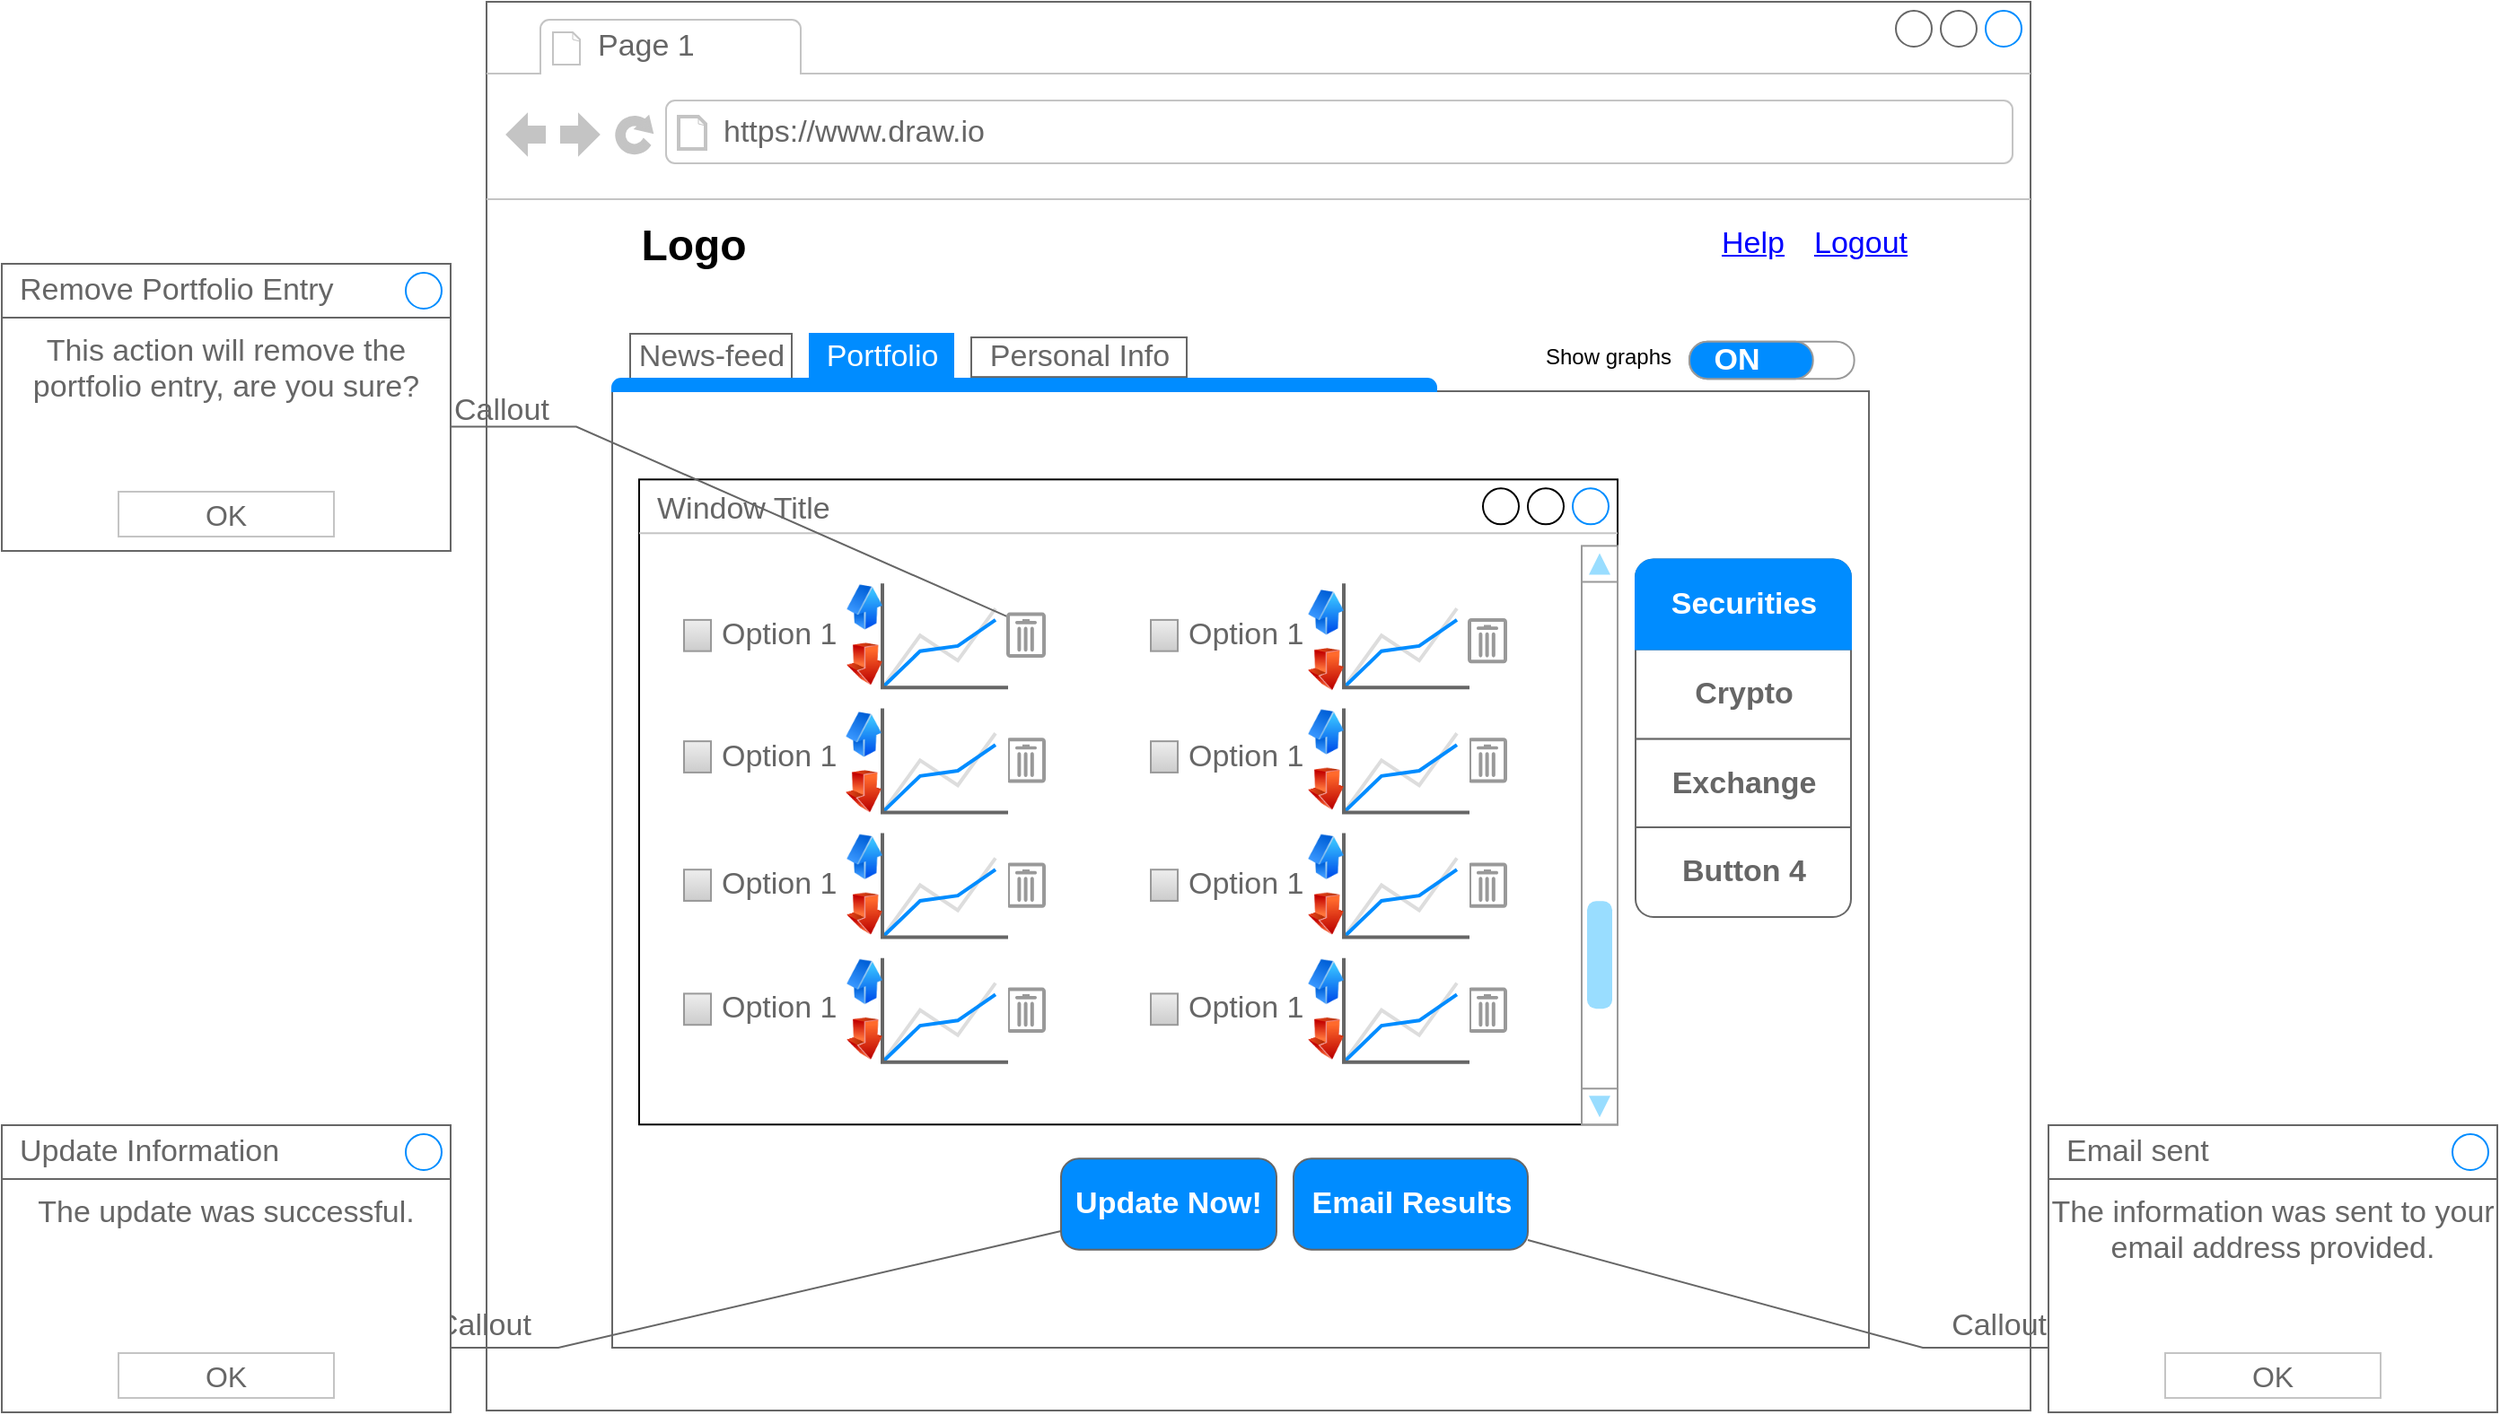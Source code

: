 <mxfile version="20.2.3" type="device"><diagram id="ckIiRLAAB2hjCPPpsKl2" name="Page-1"><mxGraphModel dx="2296" dy="737" grid="1" gridSize="10" guides="1" tooltips="1" connect="1" arrows="1" fold="1" page="1" pageScale="1" pageWidth="827" pageHeight="1169" math="0" shadow="0"><root><mxCell id="0"/><mxCell id="1" parent="0"/><mxCell id="f3jzJoP_mBZ7d_0AK5Ha-1" value="" style="strokeWidth=1;shadow=0;dashed=0;align=center;html=1;shape=mxgraph.mockup.containers.browserWindow;rSize=0;strokeColor=#666666;strokeColor2=#008cff;strokeColor3=#c4c4c4;mainText=,;recursiveResize=0;" vertex="1" parent="1"><mxGeometry x="-30" y="4" width="860" height="785" as="geometry"/></mxCell><mxCell id="f3jzJoP_mBZ7d_0AK5Ha-2" value="Page 1" style="strokeWidth=1;shadow=0;dashed=0;align=center;html=1;shape=mxgraph.mockup.containers.anchor;fontSize=17;fontColor=#666666;align=left;" vertex="1" parent="f3jzJoP_mBZ7d_0AK5Ha-1"><mxGeometry x="60" y="12" width="110" height="26" as="geometry"/></mxCell><mxCell id="f3jzJoP_mBZ7d_0AK5Ha-3" value="https://www.draw.io" style="strokeWidth=1;shadow=0;dashed=0;align=center;html=1;shape=mxgraph.mockup.containers.anchor;rSize=0;fontSize=17;fontColor=#666666;align=left;" vertex="1" parent="f3jzJoP_mBZ7d_0AK5Ha-1"><mxGeometry x="130" y="60" width="250" height="26" as="geometry"/></mxCell><mxCell id="f3jzJoP_mBZ7d_0AK5Ha-46" value="Logout" style="shape=rectangle;strokeColor=none;fillColor=none;linkText=;fontSize=17;fontColor=#0000ff;fontStyle=4;html=1;align=center;" vertex="1" parent="f3jzJoP_mBZ7d_0AK5Ha-1"><mxGeometry x="690" y="120" width="150" height="30" as="geometry"/></mxCell><mxCell id="f3jzJoP_mBZ7d_0AK5Ha-48" value="Help" style="shape=rectangle;strokeColor=none;fillColor=none;linkText=;fontSize=17;fontColor=#0000ff;fontStyle=4;html=1;align=center;" vertex="1" parent="f3jzJoP_mBZ7d_0AK5Ha-1"><mxGeometry x="630" y="120" width="150" height="30" as="geometry"/></mxCell><mxCell id="f3jzJoP_mBZ7d_0AK5Ha-63" value="" style="group" vertex="1" connectable="0" parent="f3jzJoP_mBZ7d_0AK5Ha-1"><mxGeometry x="70" y="185" width="710" height="565" as="geometry"/></mxCell><mxCell id="f3jzJoP_mBZ7d_0AK5Ha-7" value="" style="strokeWidth=1;shadow=0;dashed=0;align=center;html=1;shape=mxgraph.mockup.containers.marginRect2;rectMarginTop=32;strokeColor=#666666;gradientColor=none;" vertex="1" parent="f3jzJoP_mBZ7d_0AK5Ha-63"><mxGeometry width="700" height="565" as="geometry"/></mxCell><mxCell id="f3jzJoP_mBZ7d_0AK5Ha-57" value="Window Title" style="strokeWidth=1;shadow=0;dashed=0;align=center;html=1;shape=mxgraph.mockup.containers.window;align=left;verticalAlign=top;spacingLeft=8;strokeColor2=#008cff;strokeColor3=#c4c4c4;fontColor=#666666;mainText=;fontSize=17;labelBackgroundColor=none;" vertex="1" parent="f3jzJoP_mBZ7d_0AK5Ha-7"><mxGeometry x="15" y="81.17" width="545" height="359.468" as="geometry"/></mxCell><mxCell id="f3jzJoP_mBZ7d_0AK5Ha-8" value="News-feed" style="strokeColor=inherit;fillColor=inherit;gradientColor=inherit;strokeWidth=1;shadow=0;dashed=0;align=center;html=1;shape=mxgraph.mockup.containers.rrect;rSize=0;fontSize=17;fontColor=#666666;gradientColor=none;" vertex="1" parent="f3jzJoP_mBZ7d_0AK5Ha-7"><mxGeometry width="90" height="25" relative="1" as="geometry"><mxPoint x="10" as="offset"/></mxGeometry></mxCell><mxCell id="f3jzJoP_mBZ7d_0AK5Ha-9" value="Portfolio" style="strokeWidth=1;shadow=0;dashed=0;align=center;html=1;shape=mxgraph.mockup.containers.rrect;rSize=0;fontSize=17;fontColor=#ffffff;strokeColor=#008cff;fillColor=#008cff;" vertex="1" parent="f3jzJoP_mBZ7d_0AK5Ha-7"><mxGeometry width="80" height="25" relative="1" as="geometry"><mxPoint x="110" as="offset"/></mxGeometry></mxCell><mxCell id="f3jzJoP_mBZ7d_0AK5Ha-11" value="" style="strokeWidth=1;shadow=0;dashed=0;align=center;html=1;shape=mxgraph.mockup.containers.topButton;rSize=5;strokeColor=#008cff;fillColor=#008cff;gradientColor=none;resizeWidth=1;movable=0;deletable=1;" vertex="1" parent="f3jzJoP_mBZ7d_0AK5Ha-7"><mxGeometry width="459.016" height="7" relative="1" as="geometry"><mxPoint y="25" as="offset"/></mxGeometry></mxCell><mxCell id="f3jzJoP_mBZ7d_0AK5Ha-13" value="" style="verticalLabelPosition=bottom;shadow=0;dashed=0;align=center;html=1;verticalAlign=top;strokeWidth=1;shape=mxgraph.mockup.graphics.lineChart;strokeColor=none;strokeColor2=#666666;strokeColor3=#008cff;strokeColor4=#dddddd;" vertex="1" parent="f3jzJoP_mBZ7d_0AK5Ha-7"><mxGeometry x="150.5" y="139.149" width="70" height="57.979" as="geometry"/></mxCell><mxCell id="f3jzJoP_mBZ7d_0AK5Ha-5" value="" style="strokeColor=#999999;verticalLabelPosition=bottom;shadow=0;dashed=0;verticalAlign=top;strokeWidth=2;html=1;shape=mxgraph.mockup.misc.trashcanIcon;" vertex="1" parent="f3jzJoP_mBZ7d_0AK5Ha-7"><mxGeometry x="220.5" y="226.117" width="20" height="23.191" as="geometry"/></mxCell><mxCell id="f3jzJoP_mBZ7d_0AK5Ha-37" value="" style="strokeColor=#999999;verticalLabelPosition=bottom;shadow=0;dashed=0;verticalAlign=top;strokeWidth=2;html=1;shape=mxgraph.mockup.misc.trashcanIcon;" vertex="1" parent="f3jzJoP_mBZ7d_0AK5Ha-7"><mxGeometry x="220.5" y="295.691" width="20" height="23.191" as="geometry"/></mxCell><mxCell id="f3jzJoP_mBZ7d_0AK5Ha-38" value="" style="strokeColor=#999999;verticalLabelPosition=bottom;shadow=0;dashed=0;verticalAlign=top;strokeWidth=2;html=1;shape=mxgraph.mockup.misc.trashcanIcon;" vertex="1" parent="f3jzJoP_mBZ7d_0AK5Ha-7"><mxGeometry x="220.5" y="365.266" width="20" height="23.191" as="geometry"/></mxCell><mxCell id="f3jzJoP_mBZ7d_0AK5Ha-128" value="" style="verticalLabelPosition=bottom;shadow=0;dashed=0;align=center;html=1;verticalAlign=top;strokeWidth=1;shape=mxgraph.mockup.graphics.lineChart;strokeColor=none;strokeColor2=#666666;strokeColor3=#008cff;strokeColor4=#dddddd;" vertex="1" parent="f3jzJoP_mBZ7d_0AK5Ha-7"><mxGeometry x="407.5" y="139.149" width="70" height="57.979" as="geometry"/></mxCell><mxCell id="f3jzJoP_mBZ7d_0AK5Ha-131" value="" style="strokeColor=#999999;verticalLabelPosition=bottom;shadow=0;dashed=0;verticalAlign=top;strokeWidth=2;html=1;shape=mxgraph.mockup.misc.trashcanIcon;" vertex="1" parent="f3jzJoP_mBZ7d_0AK5Ha-7"><mxGeometry x="477.5" y="159.441" width="20" height="23.191" as="geometry"/></mxCell><mxCell id="f3jzJoP_mBZ7d_0AK5Ha-132" value="" style="strokeColor=#999999;verticalLabelPosition=bottom;shadow=0;dashed=0;verticalAlign=top;strokeWidth=2;html=1;shape=mxgraph.mockup.misc.trashcanIcon;" vertex="1" parent="f3jzJoP_mBZ7d_0AK5Ha-7"><mxGeometry x="477.5" y="226.117" width="20" height="23.191" as="geometry"/></mxCell><mxCell id="f3jzJoP_mBZ7d_0AK5Ha-133" value="" style="strokeColor=#999999;verticalLabelPosition=bottom;shadow=0;dashed=0;verticalAlign=top;strokeWidth=2;html=1;shape=mxgraph.mockup.misc.trashcanIcon;" vertex="1" parent="f3jzJoP_mBZ7d_0AK5Ha-7"><mxGeometry x="477.5" y="295.691" width="20" height="23.191" as="geometry"/></mxCell><mxCell id="f3jzJoP_mBZ7d_0AK5Ha-134" value="" style="strokeColor=#999999;verticalLabelPosition=bottom;shadow=0;dashed=0;verticalAlign=top;strokeWidth=2;html=1;shape=mxgraph.mockup.misc.trashcanIcon;" vertex="1" parent="f3jzJoP_mBZ7d_0AK5Ha-7"><mxGeometry x="477.5" y="365.266" width="20" height="23.191" as="geometry"/></mxCell><mxCell id="f3jzJoP_mBZ7d_0AK5Ha-136" value="" style="verticalLabelPosition=bottom;shadow=0;dashed=0;align=center;html=1;verticalAlign=top;strokeWidth=1;shape=mxgraph.mockup.graphics.lineChart;strokeColor=none;strokeColor2=#666666;strokeColor3=#008cff;strokeColor4=#dddddd;" vertex="1" parent="f3jzJoP_mBZ7d_0AK5Ha-7"><mxGeometry x="407.5" y="208.723" width="70" height="57.979" as="geometry"/></mxCell><mxCell id="f3jzJoP_mBZ7d_0AK5Ha-137" value="" style="verticalLabelPosition=bottom;shadow=0;dashed=0;align=center;html=1;verticalAlign=top;strokeWidth=1;shape=mxgraph.mockup.graphics.lineChart;strokeColor=none;strokeColor2=#666666;strokeColor3=#008cff;strokeColor4=#dddddd;" vertex="1" parent="f3jzJoP_mBZ7d_0AK5Ha-7"><mxGeometry x="407.5" y="278.298" width="70" height="57.979" as="geometry"/></mxCell><mxCell id="f3jzJoP_mBZ7d_0AK5Ha-139" value="" style="verticalLabelPosition=bottom;shadow=0;dashed=0;align=center;html=1;verticalAlign=top;strokeWidth=1;shape=mxgraph.mockup.graphics.lineChart;strokeColor=none;strokeColor2=#666666;strokeColor3=#008cff;strokeColor4=#dddddd;" vertex="1" parent="f3jzJoP_mBZ7d_0AK5Ha-7"><mxGeometry x="407.5" y="347.872" width="70" height="57.979" as="geometry"/></mxCell><mxCell id="f3jzJoP_mBZ7d_0AK5Ha-14" value="" style="verticalLabelPosition=bottom;shadow=0;dashed=0;align=center;html=1;verticalAlign=top;strokeWidth=1;shape=mxgraph.mockup.graphics.lineChart;strokeColor=none;strokeColor2=#666666;strokeColor3=#008cff;strokeColor4=#dddddd;" vertex="1" parent="f3jzJoP_mBZ7d_0AK5Ha-7"><mxGeometry x="150.5" y="208.723" width="70" height="57.979" as="geometry"/></mxCell><mxCell id="f3jzJoP_mBZ7d_0AK5Ha-15" value="" style="verticalLabelPosition=bottom;shadow=0;dashed=0;align=center;html=1;verticalAlign=top;strokeWidth=1;shape=mxgraph.mockup.graphics.lineChart;strokeColor=none;strokeColor2=#666666;strokeColor3=#008cff;strokeColor4=#dddddd;" vertex="1" parent="f3jzJoP_mBZ7d_0AK5Ha-7"><mxGeometry x="150.5" y="278.298" width="70" height="57.979" as="geometry"/></mxCell><mxCell id="f3jzJoP_mBZ7d_0AK5Ha-16" value="" style="verticalLabelPosition=bottom;shadow=0;dashed=0;align=center;html=1;verticalAlign=top;strokeWidth=1;shape=mxgraph.mockup.graphics.lineChart;strokeColor=none;strokeColor2=#666666;strokeColor3=#008cff;strokeColor4=#dddddd;" vertex="1" parent="f3jzJoP_mBZ7d_0AK5Ha-7"><mxGeometry x="150.5" y="347.872" width="70" height="57.979" as="geometry"/></mxCell><mxCell id="f3jzJoP_mBZ7d_0AK5Ha-165" value="" style="verticalLabelPosition=bottom;shadow=0;dashed=0;align=center;html=1;verticalAlign=top;strokeWidth=1;shape=mxgraph.mockup.navigation.scrollBar;strokeColor=#999999;barPos=20;fillColor2=#99ddff;strokeColor2=none;direction=north;" vertex="1" parent="f3jzJoP_mBZ7d_0AK5Ha-7"><mxGeometry x="540" y="118.193" width="20" height="322.443" as="geometry"/></mxCell><mxCell id="f3jzJoP_mBZ7d_0AK5Ha-166" value="Update Now!" style="strokeWidth=1;shadow=0;dashed=0;align=center;html=1;shape=mxgraph.mockup.buttons.button;strokeColor=#666666;fontColor=#ffffff;mainText=;buttonStyle=round;fontSize=17;fontStyle=1;fillColor=#008cff;whiteSpace=wrap;" vertex="1" parent="f3jzJoP_mBZ7d_0AK5Ha-7"><mxGeometry x="250" y="459.639" width="120" height="50.678" as="geometry"/></mxCell><mxCell id="f3jzJoP_mBZ7d_0AK5Ha-167" value="Callout" style="strokeWidth=1;shadow=0;dashed=0;align=center;html=1;shape=mxgraph.mockup.text.callout;linkText=;textSize=17;textColor=#666666;callDir=NW;callStyle=line;fontSize=17;fontColor=#666666;align=left;verticalAlign=top;strokeColor=#666666;" vertex="1" parent="f3jzJoP_mBZ7d_0AK5Ha-7"><mxGeometry x="-90" y="26.265" width="310" height="131.325" as="geometry"/></mxCell><mxCell id="f3jzJoP_mBZ7d_0AK5Ha-35" value="" style="strokeColor=#999999;verticalLabelPosition=bottom;shadow=0;dashed=0;verticalAlign=top;strokeWidth=2;html=1;shape=mxgraph.mockup.misc.trashcanIcon;" vertex="1" parent="f3jzJoP_mBZ7d_0AK5Ha-7"><mxGeometry x="220.5" y="156.277" width="20" height="23.191" as="geometry"/></mxCell><mxCell id="f3jzJoP_mBZ7d_0AK5Ha-187" value="" style="image;html=1;image=img/lib/clip_art/finance/Arrow_Up_128x128.png" vertex="1" parent="f3jzJoP_mBZ7d_0AK5Ha-7"><mxGeometry x="130.5" y="139.152" width="20" height="26.265" as="geometry"/></mxCell><mxCell id="f3jzJoP_mBZ7d_0AK5Ha-186" value="" style="image;html=1;image=img/lib/clip_art/finance/Arrow_Down_128x128.png" vertex="1" parent="f3jzJoP_mBZ7d_0AK5Ha-7"><mxGeometry x="130.5" y="170.867" width="20" height="26.265" as="geometry"/></mxCell><mxCell id="f3jzJoP_mBZ7d_0AK5Ha-190" value="" style="image;html=1;image=img/lib/clip_art/finance/Arrow_Up_128x128.png" vertex="1" parent="f3jzJoP_mBZ7d_0AK5Ha-7"><mxGeometry x="130.5" y="278.291" width="20" height="26.265" as="geometry"/></mxCell><mxCell id="f3jzJoP_mBZ7d_0AK5Ha-191" value="" style="image;html=1;image=img/lib/clip_art/finance/Arrow_Down_128x128.png" vertex="1" parent="f3jzJoP_mBZ7d_0AK5Ha-7"><mxGeometry x="130.5" y="310.007" width="20" height="26.265" as="geometry"/></mxCell><mxCell id="f3jzJoP_mBZ7d_0AK5Ha-192" value="" style="image;html=1;image=img/lib/clip_art/finance/Arrow_Up_128x128.png" vertex="1" parent="f3jzJoP_mBZ7d_0AK5Ha-7"><mxGeometry x="130.5" y="347.868" width="20" height="26.265" as="geometry"/></mxCell><mxCell id="f3jzJoP_mBZ7d_0AK5Ha-193" value="" style="image;html=1;image=img/lib/clip_art/finance/Arrow_Down_128x128.png" vertex="1" parent="f3jzJoP_mBZ7d_0AK5Ha-7"><mxGeometry x="130.5" y="379.583" width="20" height="26.265" as="geometry"/></mxCell><mxCell id="f3jzJoP_mBZ7d_0AK5Ha-196" value="" style="image;html=1;image=img/lib/clip_art/finance/Arrow_Up_128x128.png" vertex="1" parent="f3jzJoP_mBZ7d_0AK5Ha-7"><mxGeometry x="387.5" y="142.041" width="20" height="26.265" as="geometry"/></mxCell><mxCell id="f3jzJoP_mBZ7d_0AK5Ha-197" value="" style="image;html=1;image=img/lib/clip_art/finance/Arrow_Down_128x128.png" vertex="1" parent="f3jzJoP_mBZ7d_0AK5Ha-7"><mxGeometry x="387.5" y="173.757" width="20" height="26.265" as="geometry"/></mxCell><mxCell id="f3jzJoP_mBZ7d_0AK5Ha-198" value="" style="image;html=1;image=img/lib/clip_art/finance/Arrow_Up_128x128.png" vertex="1" parent="f3jzJoP_mBZ7d_0AK5Ha-7"><mxGeometry x="387.5" y="208.728" width="20" height="26.265" as="geometry"/></mxCell><mxCell id="f3jzJoP_mBZ7d_0AK5Ha-199" value="" style="image;html=1;image=img/lib/clip_art/finance/Arrow_Down_128x128.png" vertex="1" parent="f3jzJoP_mBZ7d_0AK5Ha-7"><mxGeometry x="387.5" y="240.443" width="20" height="26.265" as="geometry"/></mxCell><mxCell id="f3jzJoP_mBZ7d_0AK5Ha-200" value="" style="image;html=1;image=img/lib/clip_art/finance/Arrow_Up_128x128.png" vertex="1" parent="f3jzJoP_mBZ7d_0AK5Ha-7"><mxGeometry x="387.5" y="278.291" width="20" height="26.265" as="geometry"/></mxCell><mxCell id="f3jzJoP_mBZ7d_0AK5Ha-201" value="" style="image;html=1;image=img/lib/clip_art/finance/Arrow_Down_128x128.png" vertex="1" parent="f3jzJoP_mBZ7d_0AK5Ha-7"><mxGeometry x="387.5" y="310.007" width="20" height="26.265" as="geometry"/></mxCell><mxCell id="f3jzJoP_mBZ7d_0AK5Ha-202" value="" style="image;html=1;image=img/lib/clip_art/finance/Arrow_Up_128x128.png" vertex="1" parent="f3jzJoP_mBZ7d_0AK5Ha-7"><mxGeometry x="387.5" y="347.868" width="20" height="26.265" as="geometry"/></mxCell><mxCell id="f3jzJoP_mBZ7d_0AK5Ha-203" value="" style="image;html=1;image=img/lib/clip_art/finance/Arrow_Down_128x128.png" vertex="1" parent="f3jzJoP_mBZ7d_0AK5Ha-7"><mxGeometry x="387.5" y="379.583" width="20" height="26.265" as="geometry"/></mxCell><mxCell id="f3jzJoP_mBZ7d_0AK5Ha-204" value="" style="strokeWidth=1;shadow=0;dashed=0;align=center;html=1;shape=mxgraph.mockup.rrect;rSize=10;strokeColor=#666666;" vertex="1" parent="f3jzJoP_mBZ7d_0AK5Ha-7"><mxGeometry x="570" y="125.81" width="120" height="194.19" as="geometry"/></mxCell><mxCell id="f3jzJoP_mBZ7d_0AK5Ha-205" value="Crypto" style="strokeColor=inherit;fillColor=inherit;gradientColor=inherit;strokeWidth=1;shadow=0;dashed=0;align=center;html=1;shape=mxgraph.mockup.rrect;rSize=0;fontSize=17;fontColor=#666666;fontStyle=1;resizeWidth=1;" vertex="1" parent="f3jzJoP_mBZ7d_0AK5Ha-204"><mxGeometry width="120" height="50" relative="1" as="geometry"><mxPoint y="50" as="offset"/></mxGeometry></mxCell><mxCell id="f3jzJoP_mBZ7d_0AK5Ha-206" value="Exchange" style="strokeColor=inherit;fillColor=inherit;gradientColor=inherit;strokeWidth=1;shadow=0;dashed=0;align=center;html=1;shape=mxgraph.mockup.rrect;rSize=0;fontSize=17;fontColor=#666666;fontStyle=1;resizeWidth=1;" vertex="1" parent="f3jzJoP_mBZ7d_0AK5Ha-204"><mxGeometry width="120" height="50" relative="1" as="geometry"><mxPoint y="100" as="offset"/></mxGeometry></mxCell><mxCell id="f3jzJoP_mBZ7d_0AK5Ha-207" value="Button 4" style="strokeColor=inherit;fillColor=inherit;gradientColor=inherit;strokeWidth=1;shadow=0;dashed=0;align=center;html=1;shape=mxgraph.mockup.bottomButton;rSize=10;fontSize=17;fontColor=#666666;fontStyle=1;resizeWidth=1;" vertex="1" parent="f3jzJoP_mBZ7d_0AK5Ha-204"><mxGeometry y="1" width="120" height="50" relative="1" as="geometry"><mxPoint y="-45" as="offset"/></mxGeometry></mxCell><mxCell id="f3jzJoP_mBZ7d_0AK5Ha-208" value="Securities" style="strokeWidth=1;shadow=0;dashed=0;align=center;html=1;shape=mxgraph.mockup.topButton;rSize=10;fontSize=17;fontColor=#ffffff;fontStyle=1;fillColor=#008cff;strokeColor=#008cff;resizeWidth=1;" vertex="1" parent="f3jzJoP_mBZ7d_0AK5Ha-204"><mxGeometry width="120" height="50" relative="1" as="geometry"/></mxCell><mxCell id="f3jzJoP_mBZ7d_0AK5Ha-209" value="Callout" style="strokeWidth=1;shadow=0;dashed=0;align=center;html=1;shape=mxgraph.mockup.text.callout;linkText=;textSize=17;textColor=#666666;callDir=SW;callStyle=line;fontSize=17;fontColor=#666666;align=left;verticalAlign=bottom;strokeColor=#666666;" vertex="1" parent="f3jzJoP_mBZ7d_0AK5Ha-7"><mxGeometry x="-100" y="500" width="350" height="65" as="geometry"/></mxCell><mxCell id="f3jzJoP_mBZ7d_0AK5Ha-172" value="Email Results" style="strokeWidth=1;shadow=0;dashed=0;align=center;html=1;shape=mxgraph.mockup.buttons.button;strokeColor=#666666;fontColor=#ffffff;mainText=;buttonStyle=round;fontSize=17;fontStyle=1;fillColor=#008cff;whiteSpace=wrap;" vertex="1" parent="f3jzJoP_mBZ7d_0AK5Ha-63"><mxGeometry x="379.5" y="459.639" width="130.5" height="50.678" as="geometry"/></mxCell><mxCell id="f3jzJoP_mBZ7d_0AK5Ha-188" value="" style="image;html=1;image=img/lib/clip_art/finance/Arrow_Up_128x128.png" vertex="1" parent="f3jzJoP_mBZ7d_0AK5Ha-63"><mxGeometry x="130" y="210.12" width="20" height="26.265" as="geometry"/></mxCell><mxCell id="f3jzJoP_mBZ7d_0AK5Ha-189" value="" style="image;html=1;image=img/lib/clip_art/finance/Arrow_Down_128x128.png" vertex="1" parent="f3jzJoP_mBZ7d_0AK5Ha-63"><mxGeometry x="130" y="241.836" width="20" height="26.265" as="geometry"/></mxCell><mxCell id="f3jzJoP_mBZ7d_0AK5Ha-129" value="Option 1" style="strokeWidth=1;shadow=0;dashed=0;align=center;html=1;shape=mxgraph.mockup.forms.rrect;rSize=0;fillColor=#eeeeee;strokeColor=#999999;gradientColor=#cccccc;align=left;spacingLeft=4;fontSize=17;fontColor=#666666;labelPosition=right;" vertex="1" parent="f3jzJoP_mBZ7d_0AK5Ha-63"><mxGeometry x="300" y="159.441" width="15" height="17.394" as="geometry"/></mxCell><mxCell id="f3jzJoP_mBZ7d_0AK5Ha-135" value="Option 1" style="strokeWidth=1;shadow=0;dashed=0;align=center;html=1;shape=mxgraph.mockup.forms.rrect;rSize=0;fillColor=#eeeeee;strokeColor=#999999;gradientColor=#cccccc;align=left;spacingLeft=4;fontSize=17;fontColor=#666666;labelPosition=right;" vertex="1" parent="f3jzJoP_mBZ7d_0AK5Ha-63"><mxGeometry x="300" y="227.072" width="15" height="17.394" as="geometry"/></mxCell><mxCell id="f3jzJoP_mBZ7d_0AK5Ha-130" value="Option 1" style="strokeWidth=1;shadow=0;dashed=0;align=center;html=1;shape=mxgraph.mockup.forms.rrect;rSize=0;fillColor=#eeeeee;strokeColor=#999999;gradientColor=#cccccc;align=left;spacingLeft=4;fontSize=17;fontColor=#666666;labelPosition=right;" vertex="1" parent="f3jzJoP_mBZ7d_0AK5Ha-63"><mxGeometry x="300" y="298.59" width="15" height="17.394" as="geometry"/></mxCell><mxCell id="f3jzJoP_mBZ7d_0AK5Ha-138" value="Option 1" style="strokeWidth=1;shadow=0;dashed=0;align=center;html=1;shape=mxgraph.mockup.forms.rrect;rSize=0;fillColor=#eeeeee;strokeColor=#999999;gradientColor=#cccccc;align=left;spacingLeft=4;fontSize=17;fontColor=#666666;labelPosition=right;" vertex="1" parent="f3jzJoP_mBZ7d_0AK5Ha-63"><mxGeometry x="300" y="367.705" width="15" height="17.394" as="geometry"/></mxCell><mxCell id="f3jzJoP_mBZ7d_0AK5Ha-26" value="Option 1" style="strokeWidth=1;shadow=0;dashed=0;align=center;html=1;shape=mxgraph.mockup.forms.rrect;rSize=0;fillColor=#eeeeee;strokeColor=#999999;gradientColor=#cccccc;align=left;spacingLeft=4;fontSize=17;fontColor=#666666;labelPosition=right;" vertex="1" parent="f3jzJoP_mBZ7d_0AK5Ha-63"><mxGeometry x="40" y="367.705" width="15" height="17.394" as="geometry"/></mxCell><mxCell id="f3jzJoP_mBZ7d_0AK5Ha-25" value="Option 1" style="strokeWidth=1;shadow=0;dashed=0;align=center;html=1;shape=mxgraph.mockup.forms.rrect;rSize=0;fillColor=#eeeeee;strokeColor=#999999;gradientColor=#cccccc;align=left;spacingLeft=4;fontSize=17;fontColor=#666666;labelPosition=right;" vertex="1" parent="f3jzJoP_mBZ7d_0AK5Ha-63"><mxGeometry x="40" y="298.59" width="15" height="17.394" as="geometry"/></mxCell><mxCell id="f3jzJoP_mBZ7d_0AK5Ha-24" value="Option 1" style="strokeWidth=1;shadow=0;dashed=0;align=center;html=1;shape=mxgraph.mockup.forms.rrect;rSize=0;fillColor=#eeeeee;strokeColor=#999999;gradientColor=#cccccc;align=left;spacingLeft=4;fontSize=17;fontColor=#666666;labelPosition=right;" vertex="1" parent="f3jzJoP_mBZ7d_0AK5Ha-63"><mxGeometry x="40" y="227.072" width="15" height="17.394" as="geometry"/></mxCell><mxCell id="f3jzJoP_mBZ7d_0AK5Ha-17" value="Option 1" style="strokeWidth=1;shadow=0;dashed=0;align=center;html=1;shape=mxgraph.mockup.forms.rrect;rSize=0;fillColor=#eeeeee;strokeColor=#999999;gradientColor=#cccccc;align=left;spacingLeft=4;fontSize=17;fontColor=#666666;labelPosition=right;" vertex="1" parent="f3jzJoP_mBZ7d_0AK5Ha-63"><mxGeometry x="40" y="159.441" width="15" height="17.394" as="geometry"/></mxCell><mxCell id="f3jzJoP_mBZ7d_0AK5Ha-43" value="Personal Info" style="strokeColor=inherit;fillColor=inherit;gradientColor=inherit;strokeWidth=1;shadow=0;dashed=0;align=center;html=1;shape=mxgraph.mockup.containers.rrect;rSize=0;fontSize=17;fontColor=#666666;gradientColor=none;" vertex="1" parent="f3jzJoP_mBZ7d_0AK5Ha-1"><mxGeometry x="270" y="187" width="120" height="22.074" as="geometry"/></mxCell><mxCell id="f3jzJoP_mBZ7d_0AK5Ha-4" value="ON" style="strokeWidth=1;shadow=0;dashed=0;align=center;html=1;shape=mxgraph.mockup.buttons.onOffButton;gradientColor=none;strokeColor=#999999;buttonState=on;fillColor2=#008cff;fontColor=#ffffff;fontSize=17;mainText=;spacingRight=40;fontStyle=1;" vertex="1" parent="f3jzJoP_mBZ7d_0AK5Ha-1"><mxGeometry x="670.0" y="189.377" width="91.803" height="20.695" as="geometry"/></mxCell><mxCell id="f3jzJoP_mBZ7d_0AK5Ha-174" value="Show graphs" style="text;html=1;strokeColor=none;fillColor=none;align=center;verticalAlign=middle;whiteSpace=wrap;rounded=0;" vertex="1" parent="f3jzJoP_mBZ7d_0AK5Ha-1"><mxGeometry x="570" y="183.04" width="110" height="30" as="geometry"/></mxCell><mxCell id="f3jzJoP_mBZ7d_0AK5Ha-210" value="Callout" style="strokeWidth=1;shadow=0;dashed=0;align=center;html=1;shape=mxgraph.mockup.text.callout;linkText=;textSize=17;textColor=#666666;callDir=SE;callStyle=line;fontSize=17;fontColor=#666666;align=right;verticalAlign=bottom;strokeColor=#666666;" vertex="1" parent="f3jzJoP_mBZ7d_0AK5Ha-1"><mxGeometry x="580" y="690" width="290" height="60" as="geometry"/></mxCell><mxCell id="f3jzJoP_mBZ7d_0AK5Ha-276" value="Logo" style="text;strokeColor=none;fillColor=none;html=1;fontSize=24;fontStyle=1;verticalAlign=middle;align=center;" vertex="1" parent="f3jzJoP_mBZ7d_0AK5Ha-1"><mxGeometry y="106" width="230" height="60" as="geometry"/></mxCell><mxCell id="f3jzJoP_mBZ7d_0AK5Ha-168" value="This action will remove the portfolio entry, are you sure?" style="strokeWidth=1;shadow=0;dashed=0;align=center;html=1;shape=mxgraph.mockup.containers.rrect;rSize=0;strokeColor=#666666;fontColor=#666666;fontSize=17;verticalAlign=top;whiteSpace=wrap;fillColor=#ffffff;spacingTop=32;" vertex="1" parent="1"><mxGeometry x="-300" y="150" width="250" height="160" as="geometry"/></mxCell><mxCell id="f3jzJoP_mBZ7d_0AK5Ha-169" value="Remove Portfolio Entry" style="strokeWidth=1;shadow=0;dashed=0;align=center;html=1;shape=mxgraph.mockup.containers.rrect;rSize=0;fontSize=17;fontColor=#666666;strokeColor=#666666;align=left;spacingLeft=8;fillColor=#ffffff;resizeWidth=1;" vertex="1" parent="f3jzJoP_mBZ7d_0AK5Ha-168"><mxGeometry width="250" height="30" relative="1" as="geometry"/></mxCell><mxCell id="f3jzJoP_mBZ7d_0AK5Ha-170" value="" style="shape=ellipse;strokeColor=#008cff;resizable=0;fillColor=none;html=1;" vertex="1" parent="f3jzJoP_mBZ7d_0AK5Ha-169"><mxGeometry x="1" y="0.5" width="20" height="20" relative="1" as="geometry"><mxPoint x="-25" y="-10" as="offset"/></mxGeometry></mxCell><mxCell id="f3jzJoP_mBZ7d_0AK5Ha-171" value="OK" style="strokeWidth=1;shadow=0;dashed=0;align=center;html=1;shape=mxgraph.mockup.containers.rrect;rSize=0;fontSize=16;fontColor=#666666;strokeColor=#c4c4c4;resizable=0;whiteSpace=wrap;fillColor=#ffffff;" vertex="1" parent="f3jzJoP_mBZ7d_0AK5Ha-168"><mxGeometry x="0.5" y="1" width="120" height="25" relative="1" as="geometry"><mxPoint x="-60" y="-33" as="offset"/></mxGeometry></mxCell><mxCell id="f3jzJoP_mBZ7d_0AK5Ha-215" value="The information was sent to your email address provided." style="strokeWidth=1;shadow=0;dashed=0;align=center;html=1;shape=mxgraph.mockup.containers.rrect;rSize=0;strokeColor=#666666;fontColor=#666666;fontSize=17;verticalAlign=top;whiteSpace=wrap;fillColor=#ffffff;spacingTop=32;" vertex="1" parent="1"><mxGeometry x="840" y="630" width="250" height="160" as="geometry"/></mxCell><mxCell id="f3jzJoP_mBZ7d_0AK5Ha-216" value="Email sent" style="strokeWidth=1;shadow=0;dashed=0;align=center;html=1;shape=mxgraph.mockup.containers.rrect;rSize=0;fontSize=17;fontColor=#666666;strokeColor=#666666;align=left;spacingLeft=8;fillColor=#ffffff;resizeWidth=1;" vertex="1" parent="f3jzJoP_mBZ7d_0AK5Ha-215"><mxGeometry width="250" height="30" relative="1" as="geometry"/></mxCell><mxCell id="f3jzJoP_mBZ7d_0AK5Ha-217" value="" style="shape=ellipse;strokeColor=#008cff;resizable=0;fillColor=none;html=1;" vertex="1" parent="f3jzJoP_mBZ7d_0AK5Ha-216"><mxGeometry x="1" y="0.5" width="20" height="20" relative="1" as="geometry"><mxPoint x="-25" y="-10" as="offset"/></mxGeometry></mxCell><mxCell id="f3jzJoP_mBZ7d_0AK5Ha-218" value="OK" style="strokeWidth=1;shadow=0;dashed=0;align=center;html=1;shape=mxgraph.mockup.containers.rrect;rSize=0;fontSize=16;fontColor=#666666;strokeColor=#c4c4c4;resizable=0;whiteSpace=wrap;fillColor=#ffffff;" vertex="1" parent="f3jzJoP_mBZ7d_0AK5Ha-215"><mxGeometry x="0.5" y="1" width="120" height="25" relative="1" as="geometry"><mxPoint x="-60" y="-33" as="offset"/></mxGeometry></mxCell><mxCell id="f3jzJoP_mBZ7d_0AK5Ha-211" value="The update was successful." style="strokeWidth=1;shadow=0;dashed=0;align=center;html=1;shape=mxgraph.mockup.containers.rrect;rSize=0;strokeColor=#666666;fontColor=#666666;fontSize=17;verticalAlign=top;whiteSpace=wrap;fillColor=#ffffff;spacingTop=32;" vertex="1" parent="1"><mxGeometry x="-300" y="630" width="250" height="160" as="geometry"/></mxCell><mxCell id="f3jzJoP_mBZ7d_0AK5Ha-212" value="Update Information" style="strokeWidth=1;shadow=0;dashed=0;align=center;html=1;shape=mxgraph.mockup.containers.rrect;rSize=0;fontSize=17;fontColor=#666666;strokeColor=#666666;align=left;spacingLeft=8;fillColor=#ffffff;resizeWidth=1;" vertex="1" parent="f3jzJoP_mBZ7d_0AK5Ha-211"><mxGeometry width="250" height="30" relative="1" as="geometry"/></mxCell><mxCell id="f3jzJoP_mBZ7d_0AK5Ha-213" value="" style="shape=ellipse;strokeColor=#008cff;resizable=0;fillColor=none;html=1;" vertex="1" parent="f3jzJoP_mBZ7d_0AK5Ha-212"><mxGeometry x="1" y="0.5" width="20" height="20" relative="1" as="geometry"><mxPoint x="-25" y="-10" as="offset"/></mxGeometry></mxCell><mxCell id="f3jzJoP_mBZ7d_0AK5Ha-214" value="OK" style="strokeWidth=1;shadow=0;dashed=0;align=center;html=1;shape=mxgraph.mockup.containers.rrect;rSize=0;fontSize=16;fontColor=#666666;strokeColor=#c4c4c4;resizable=0;whiteSpace=wrap;fillColor=#ffffff;" vertex="1" parent="f3jzJoP_mBZ7d_0AK5Ha-211"><mxGeometry x="0.5" y="1" width="120" height="25" relative="1" as="geometry"><mxPoint x="-60" y="-33" as="offset"/></mxGeometry></mxCell></root></mxGraphModel></diagram></mxfile>
